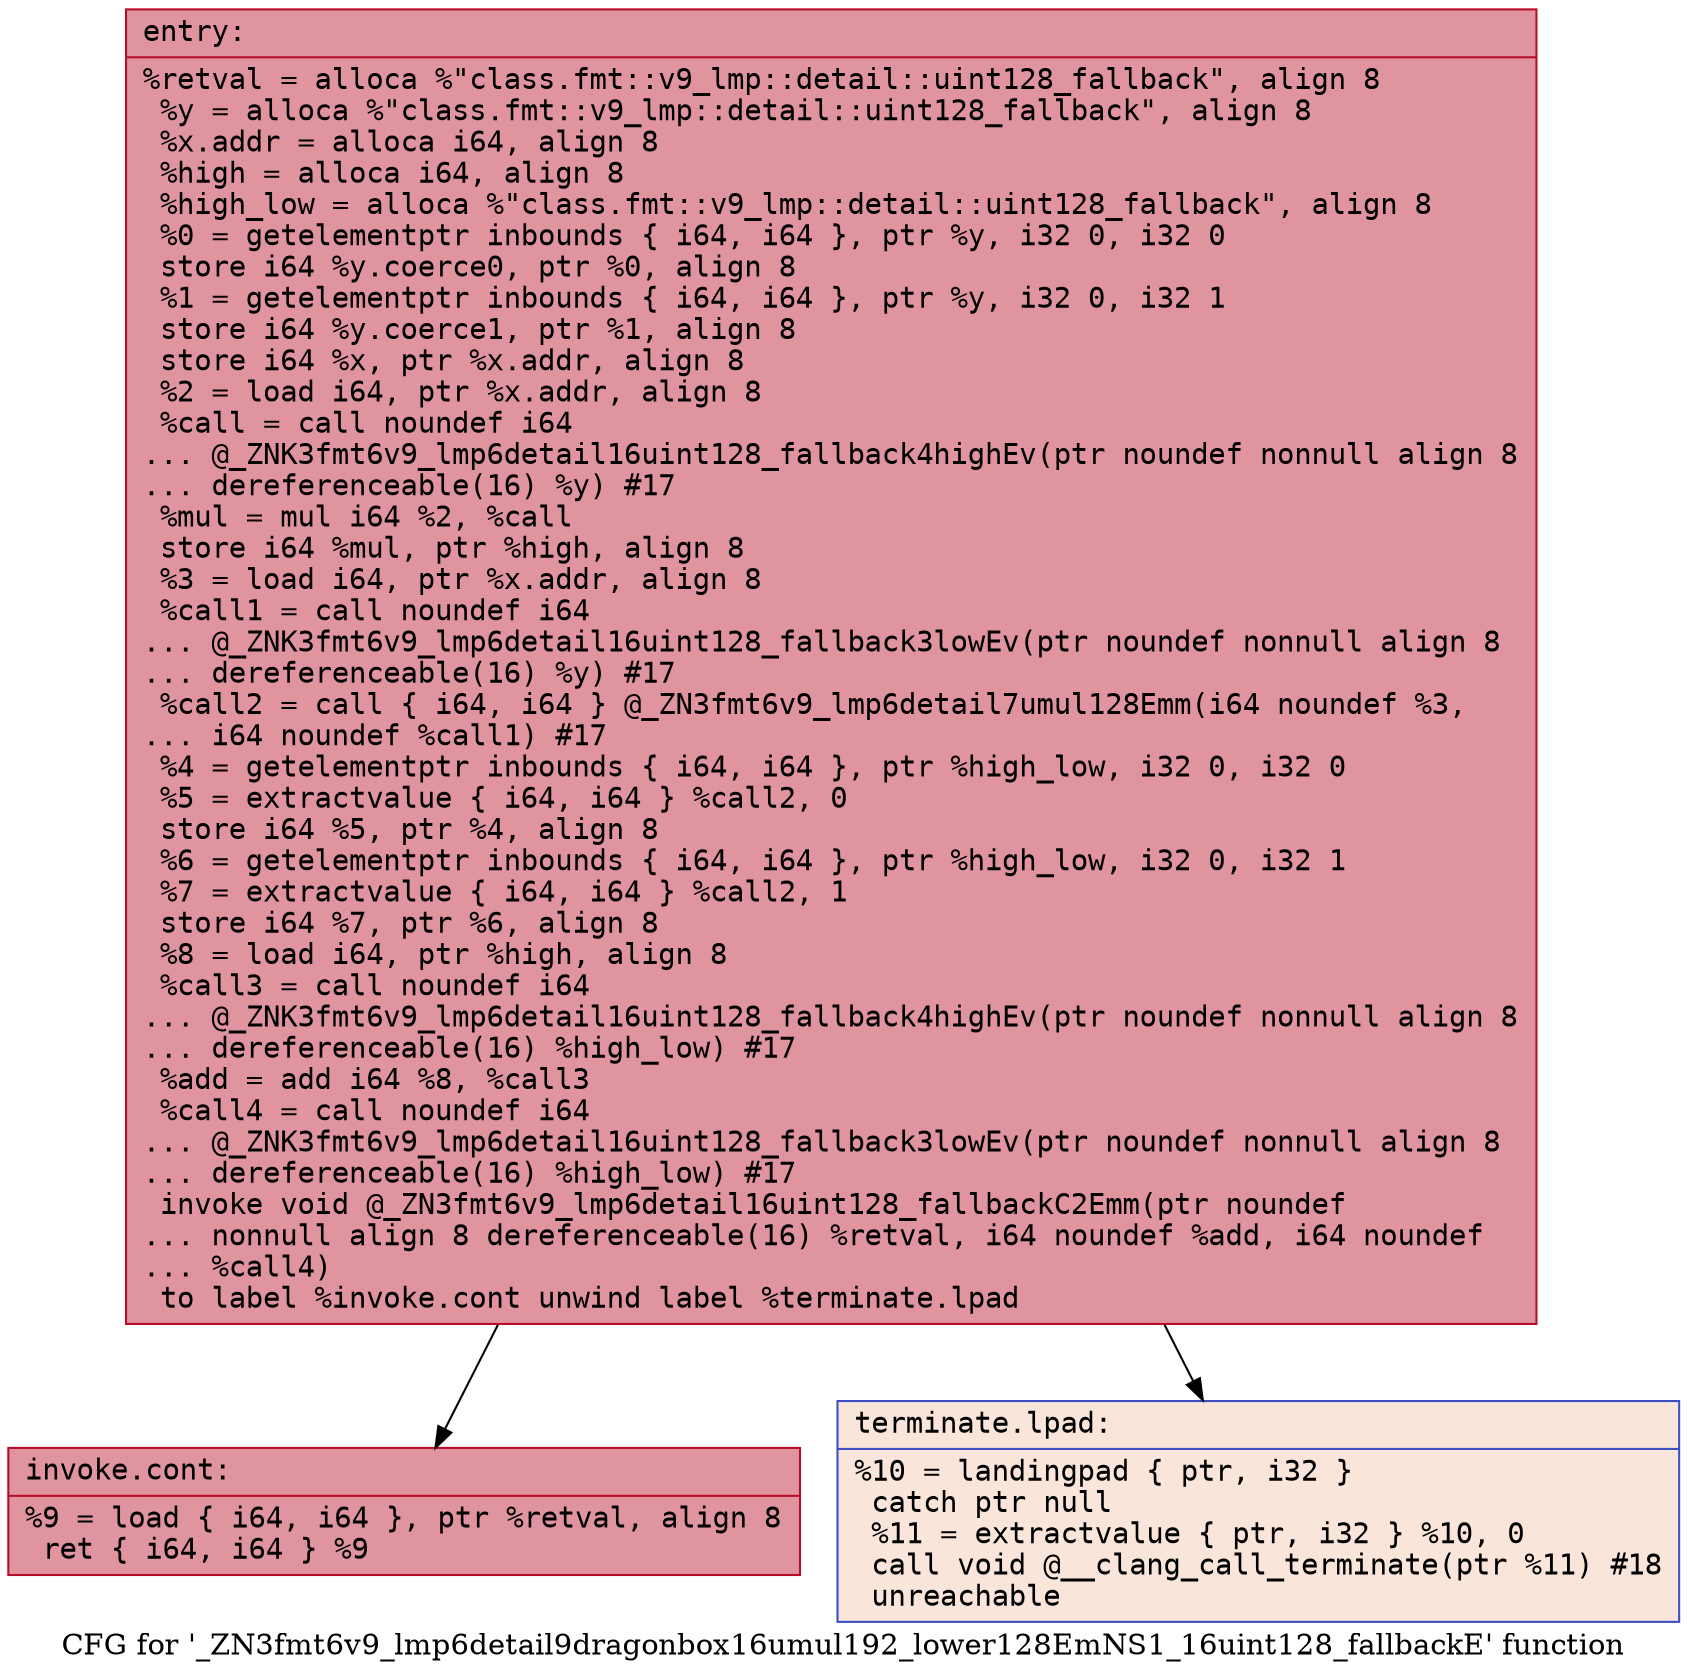 digraph "CFG for '_ZN3fmt6v9_lmp6detail9dragonbox16umul192_lower128EmNS1_16uint128_fallbackE' function" {
	label="CFG for '_ZN3fmt6v9_lmp6detail9dragonbox16umul192_lower128EmNS1_16uint128_fallbackE' function";

	Node0x55fec2fee2d0 [shape=record,color="#b70d28ff", style=filled, fillcolor="#b70d2870" fontname="Courier",label="{entry:\l|  %retval = alloca %\"class.fmt::v9_lmp::detail::uint128_fallback\", align 8\l  %y = alloca %\"class.fmt::v9_lmp::detail::uint128_fallback\", align 8\l  %x.addr = alloca i64, align 8\l  %high = alloca i64, align 8\l  %high_low = alloca %\"class.fmt::v9_lmp::detail::uint128_fallback\", align 8\l  %0 = getelementptr inbounds \{ i64, i64 \}, ptr %y, i32 0, i32 0\l  store i64 %y.coerce0, ptr %0, align 8\l  %1 = getelementptr inbounds \{ i64, i64 \}, ptr %y, i32 0, i32 1\l  store i64 %y.coerce1, ptr %1, align 8\l  store i64 %x, ptr %x.addr, align 8\l  %2 = load i64, ptr %x.addr, align 8\l  %call = call noundef i64\l... @_ZNK3fmt6v9_lmp6detail16uint128_fallback4highEv(ptr noundef nonnull align 8\l... dereferenceable(16) %y) #17\l  %mul = mul i64 %2, %call\l  store i64 %mul, ptr %high, align 8\l  %3 = load i64, ptr %x.addr, align 8\l  %call1 = call noundef i64\l... @_ZNK3fmt6v9_lmp6detail16uint128_fallback3lowEv(ptr noundef nonnull align 8\l... dereferenceable(16) %y) #17\l  %call2 = call \{ i64, i64 \} @_ZN3fmt6v9_lmp6detail7umul128Emm(i64 noundef %3,\l... i64 noundef %call1) #17\l  %4 = getelementptr inbounds \{ i64, i64 \}, ptr %high_low, i32 0, i32 0\l  %5 = extractvalue \{ i64, i64 \} %call2, 0\l  store i64 %5, ptr %4, align 8\l  %6 = getelementptr inbounds \{ i64, i64 \}, ptr %high_low, i32 0, i32 1\l  %7 = extractvalue \{ i64, i64 \} %call2, 1\l  store i64 %7, ptr %6, align 8\l  %8 = load i64, ptr %high, align 8\l  %call3 = call noundef i64\l... @_ZNK3fmt6v9_lmp6detail16uint128_fallback4highEv(ptr noundef nonnull align 8\l... dereferenceable(16) %high_low) #17\l  %add = add i64 %8, %call3\l  %call4 = call noundef i64\l... @_ZNK3fmt6v9_lmp6detail16uint128_fallback3lowEv(ptr noundef nonnull align 8\l... dereferenceable(16) %high_low) #17\l  invoke void @_ZN3fmt6v9_lmp6detail16uint128_fallbackC2Emm(ptr noundef\l... nonnull align 8 dereferenceable(16) %retval, i64 noundef %add, i64 noundef\l... %call4)\l          to label %invoke.cont unwind label %terminate.lpad\l}"];
	Node0x55fec2fee2d0 -> Node0x55fec2fef870[tooltip="entry -> invoke.cont\nProbability 100.00%" ];
	Node0x55fec2fee2d0 -> Node0x55fec2fef8c0[tooltip="entry -> terminate.lpad\nProbability 0.00%" ];
	Node0x55fec2fef870 [shape=record,color="#b70d28ff", style=filled, fillcolor="#b70d2870" fontname="Courier",label="{invoke.cont:\l|  %9 = load \{ i64, i64 \}, ptr %retval, align 8\l  ret \{ i64, i64 \} %9\l}"];
	Node0x55fec2fef8c0 [shape=record,color="#3d50c3ff", style=filled, fillcolor="#f4c5ad70" fontname="Courier",label="{terminate.lpad:\l|  %10 = landingpad \{ ptr, i32 \}\l          catch ptr null\l  %11 = extractvalue \{ ptr, i32 \} %10, 0\l  call void @__clang_call_terminate(ptr %11) #18\l  unreachable\l}"];
}
